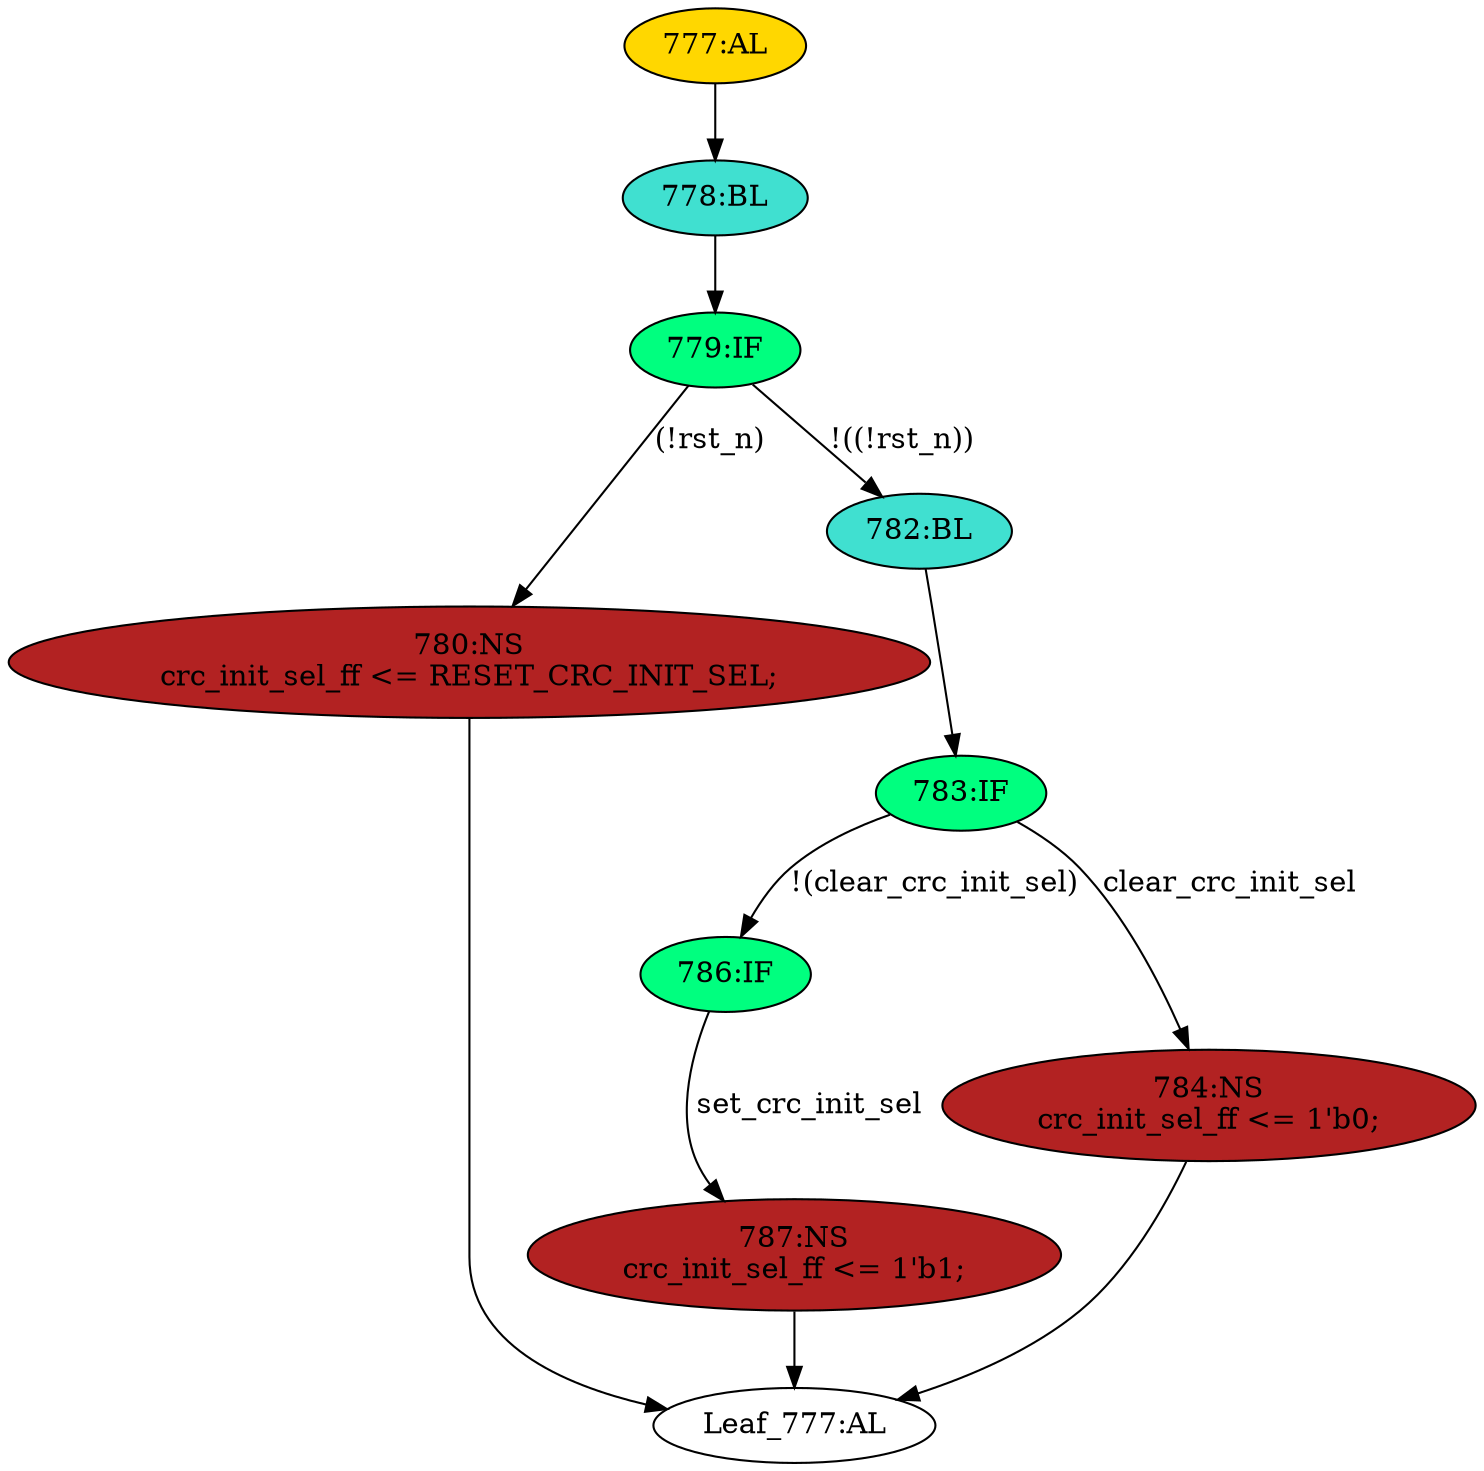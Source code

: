 strict digraph "" {
	node [label="\N"];
	"783:IF"	 [ast="<pyverilog.vparser.ast.IfStatement object at 0x7f01261f3090>",
		fillcolor=springgreen,
		label="783:IF",
		statements="[]",
		style=filled,
		typ=IfStatement];
	"786:IF"	 [ast="<pyverilog.vparser.ast.IfStatement object at 0x7f01261f30d0>",
		fillcolor=springgreen,
		label="786:IF",
		statements="[]",
		style=filled,
		typ=IfStatement];
	"783:IF" -> "786:IF"	 [cond="['clear_crc_init_sel']",
		label="!(clear_crc_init_sel)",
		lineno=783];
	"784:NS"	 [ast="<pyverilog.vparser.ast.NonblockingSubstitution object at 0x7f01261f3310>",
		fillcolor=firebrick,
		label="784:NS
crc_init_sel_ff <= 1'b0;",
		statements="[<pyverilog.vparser.ast.NonblockingSubstitution object at 0x7f01261f3310>]",
		style=filled,
		typ=NonblockingSubstitution];
	"783:IF" -> "784:NS"	 [cond="['clear_crc_init_sel']",
		label=clear_crc_init_sel,
		lineno=783];
	"779:IF"	 [ast="<pyverilog.vparser.ast.IfStatement object at 0x7f01261f3510>",
		fillcolor=springgreen,
		label="779:IF",
		statements="[]",
		style=filled,
		typ=IfStatement];
	"780:NS"	 [ast="<pyverilog.vparser.ast.NonblockingSubstitution object at 0x7f01261f3590>",
		fillcolor=firebrick,
		label="780:NS
crc_init_sel_ff <= RESET_CRC_INIT_SEL;",
		statements="[<pyverilog.vparser.ast.NonblockingSubstitution object at 0x7f01261f3590>]",
		style=filled,
		typ=NonblockingSubstitution];
	"779:IF" -> "780:NS"	 [cond="['rst_n']",
		label="(!rst_n)",
		lineno=779];
	"782:BL"	 [ast="<pyverilog.vparser.ast.Block object at 0x7f01261f3550>",
		fillcolor=turquoise,
		label="782:BL",
		statements="[]",
		style=filled,
		typ=Block];
	"779:IF" -> "782:BL"	 [cond="['rst_n']",
		label="!((!rst_n))",
		lineno=779];
	"787:NS"	 [ast="<pyverilog.vparser.ast.NonblockingSubstitution object at 0x7f01261f3110>",
		fillcolor=firebrick,
		label="787:NS
crc_init_sel_ff <= 1'b1;",
		statements="[<pyverilog.vparser.ast.NonblockingSubstitution object at 0x7f01261f3110>]",
		style=filled,
		typ=NonblockingSubstitution];
	"786:IF" -> "787:NS"	 [cond="['set_crc_init_sel']",
		label=set_crc_init_sel,
		lineno=786];
	"778:BL"	 [ast="<pyverilog.vparser.ast.Block object at 0x7f01261f38d0>",
		fillcolor=turquoise,
		label="778:BL",
		statements="[]",
		style=filled,
		typ=Block];
	"778:BL" -> "779:IF"	 [cond="[]",
		lineno=None];
	"Leaf_777:AL"	 [def_var="['crc_init_sel_ff']",
		label="Leaf_777:AL"];
	"784:NS" -> "Leaf_777:AL"	 [cond="[]",
		lineno=None];
	"777:AL"	 [ast="<pyverilog.vparser.ast.Always object at 0x7f01261f37d0>",
		clk_sens=False,
		fillcolor=gold,
		label="777:AL",
		sens="['clk']",
		statements="[]",
		style=filled,
		typ=Always,
		use_var="['RESET_CRC_INIT_SEL', 'set_crc_init_sel', 'clear_crc_init_sel', 'rst_n']"];
	"777:AL" -> "778:BL"	 [cond="[]",
		lineno=None];
	"787:NS" -> "Leaf_777:AL"	 [cond="[]",
		lineno=None];
	"780:NS" -> "Leaf_777:AL"	 [cond="[]",
		lineno=None];
	"782:BL" -> "783:IF"	 [cond="[]",
		lineno=None];
}
